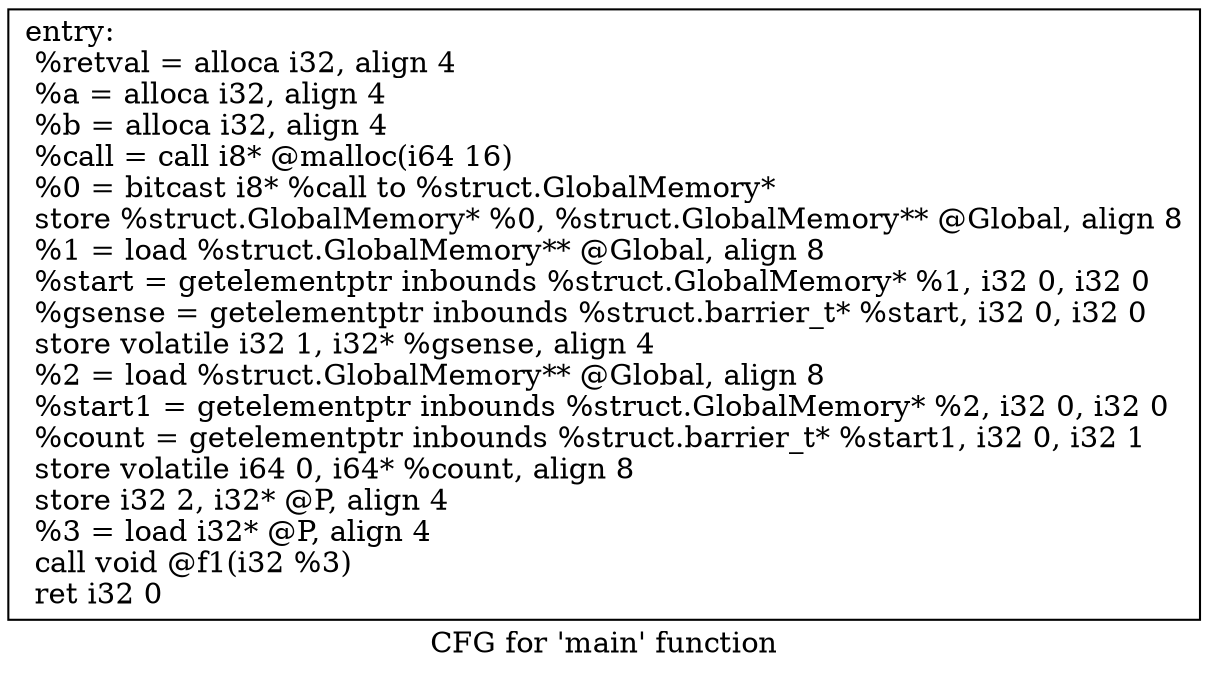 digraph "CFG for 'main' function" {
	label="CFG for 'main' function";

	Node0x462ae70 [shape=record,label="{entry:\l  %retval = alloca i32, align 4\l  %a = alloca i32, align 4\l  %b = alloca i32, align 4\l  %call = call i8* @malloc(i64 16)\l  %0 = bitcast i8* %call to %struct.GlobalMemory*\l  store %struct.GlobalMemory* %0, %struct.GlobalMemory** @Global, align 8\l  %1 = load %struct.GlobalMemory** @Global, align 8\l  %start = getelementptr inbounds %struct.GlobalMemory* %1, i32 0, i32 0\l  %gsense = getelementptr inbounds %struct.barrier_t* %start, i32 0, i32 0\l  store volatile i32 1, i32* %gsense, align 4\l  %2 = load %struct.GlobalMemory** @Global, align 8\l  %start1 = getelementptr inbounds %struct.GlobalMemory* %2, i32 0, i32 0\l  %count = getelementptr inbounds %struct.barrier_t* %start1, i32 0, i32 1\l  store volatile i64 0, i64* %count, align 8\l  store i32 2, i32* @P, align 4\l  %3 = load i32* @P, align 4\l  call void @f1(i32 %3)\l  ret i32 0\l}"];
}
